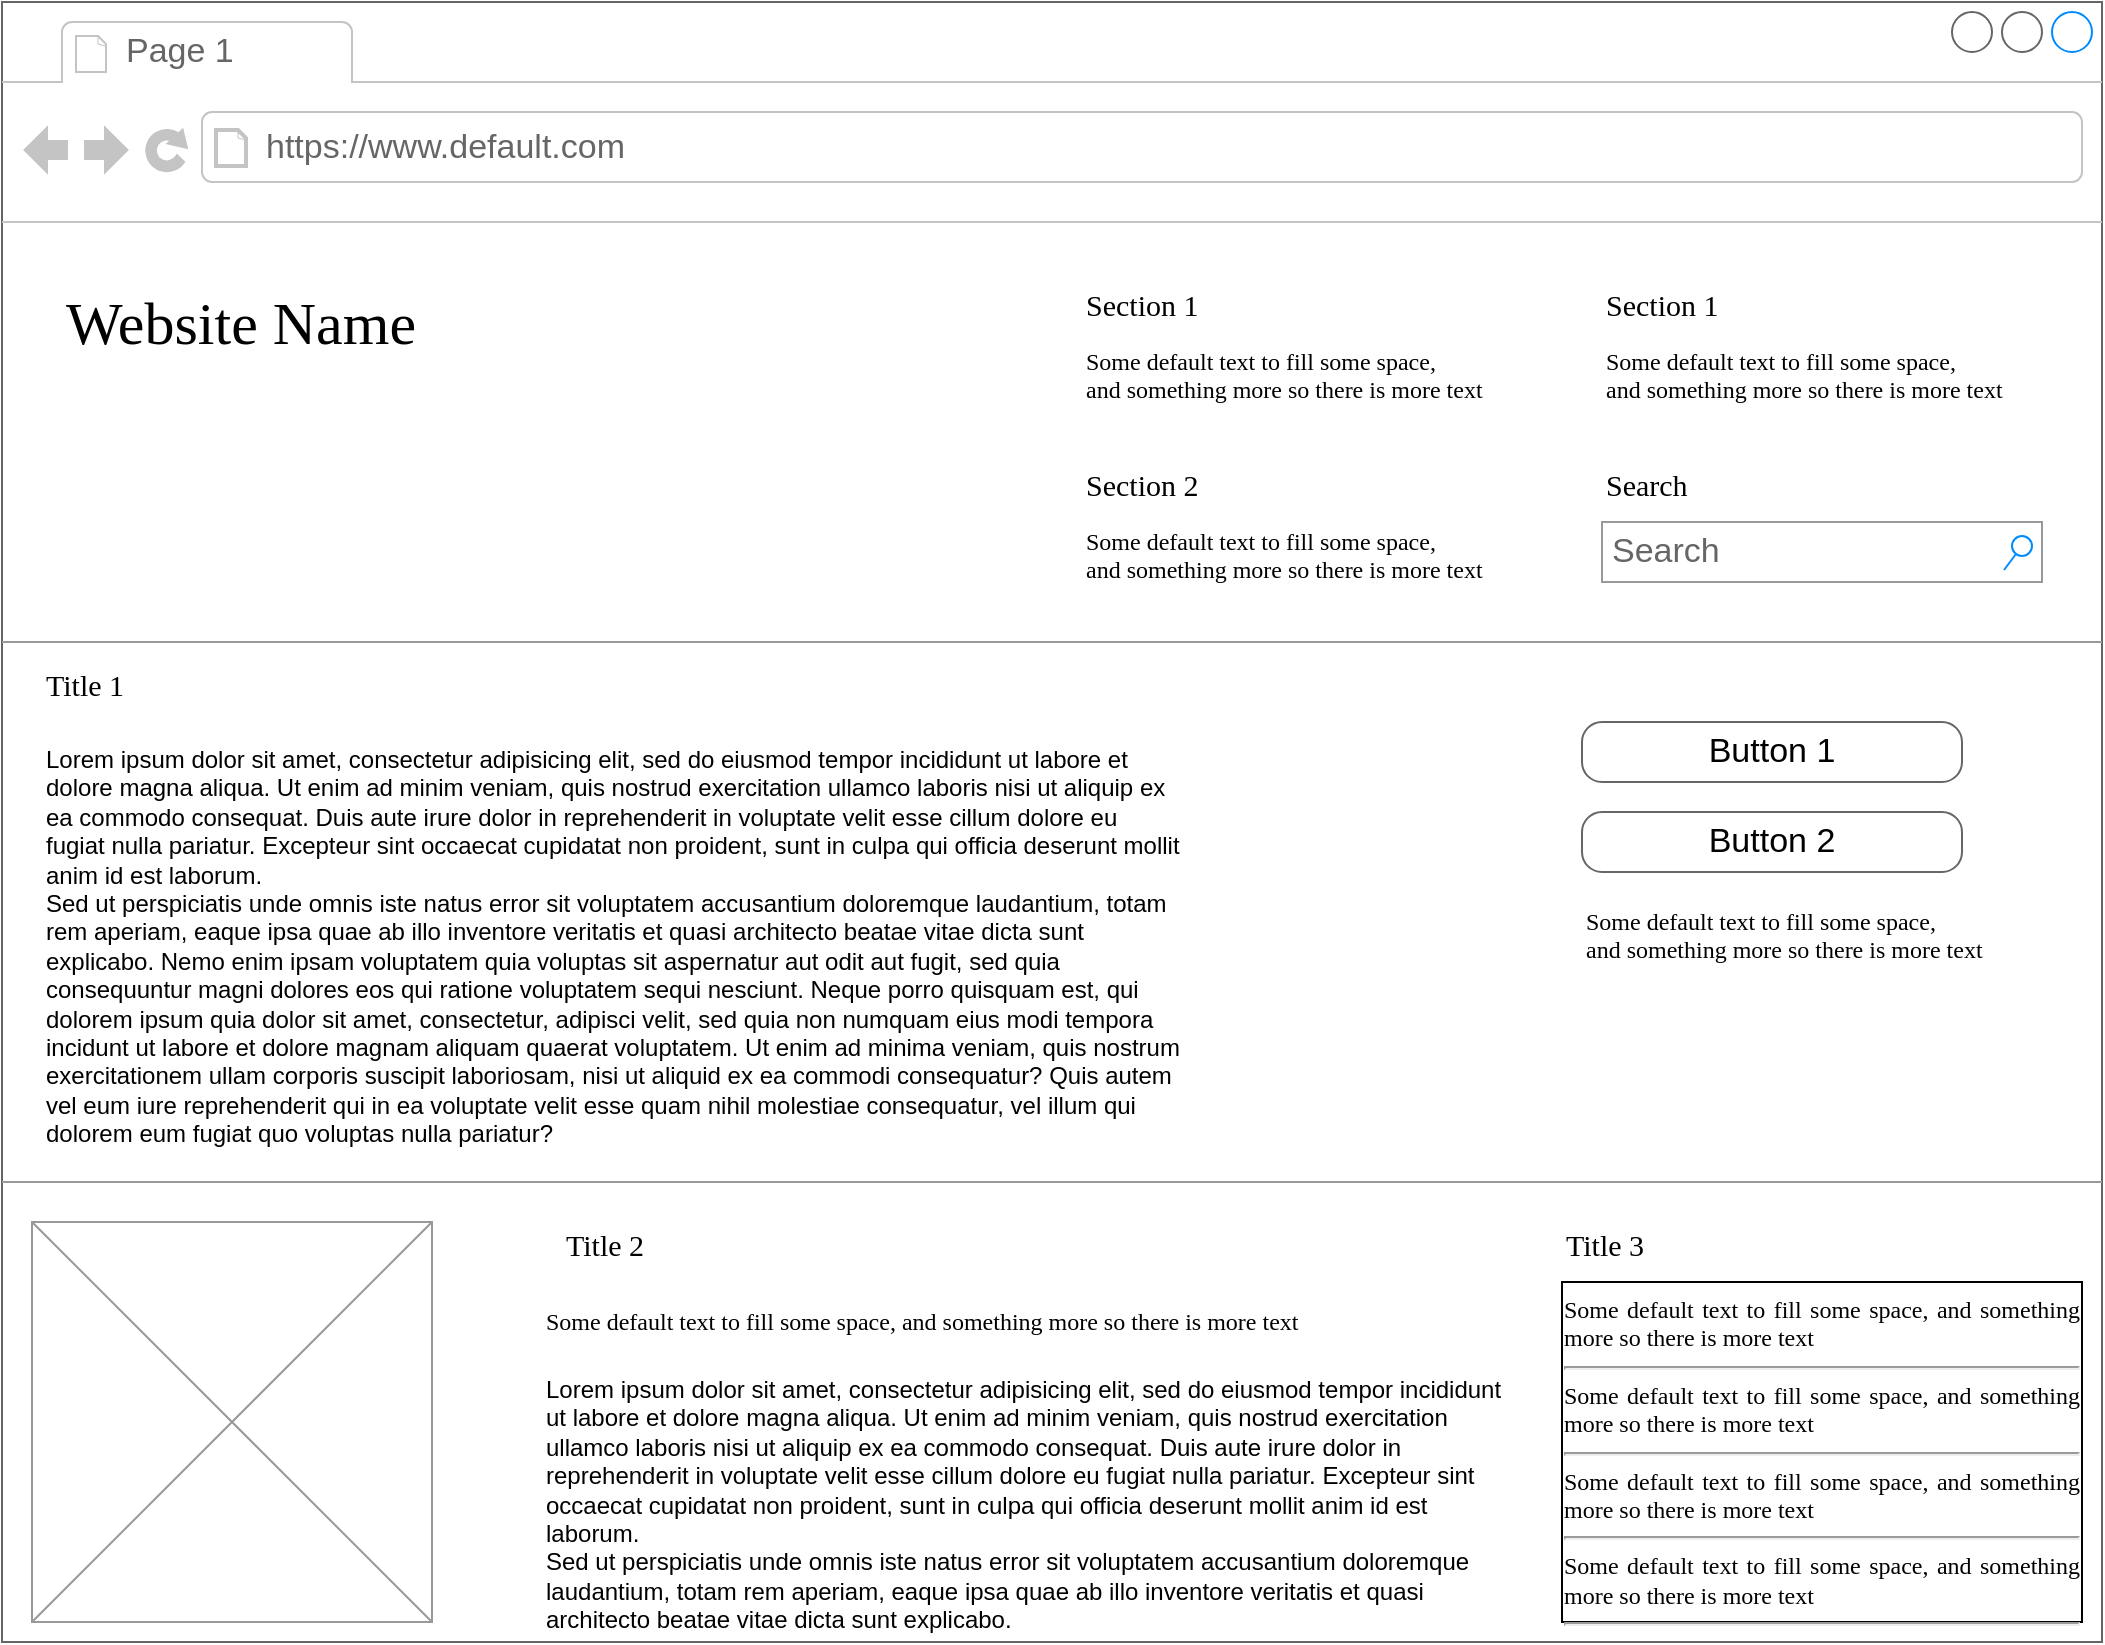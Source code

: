 <mxfile version="24.7.8">
  <diagram name="Page-1" id="2cc2dc42-3aac-f2a9-1cec-7a8b7cbee084">
    <mxGraphModel dx="1408" dy="748" grid="1" gridSize="10" guides="1" tooltips="1" connect="1" arrows="1" fold="1" page="1" pageScale="1" pageWidth="1100" pageHeight="850" background="none" math="0" shadow="0">
      <root>
        <mxCell id="0" />
        <mxCell id="1" parent="0" />
        <mxCell id="7026571954dc6520-1" value="" style="strokeWidth=1;shadow=0;dashed=0;align=center;html=1;shape=mxgraph.mockup.containers.browserWindow;rSize=0;strokeColor=#666666;mainText=,;recursiveResize=0;rounded=0;labelBackgroundColor=none;fontFamily=Verdana;fontSize=12" parent="1" vertex="1">
          <mxGeometry x="30" y="20" width="1050" height="820" as="geometry" />
        </mxCell>
        <mxCell id="7026571954dc6520-2" value="Page 1" style="strokeWidth=1;shadow=0;dashed=0;align=center;html=1;shape=mxgraph.mockup.containers.anchor;fontSize=17;fontColor=#666666;align=left;" parent="7026571954dc6520-1" vertex="1">
          <mxGeometry x="60" y="12" width="110" height="26" as="geometry" />
        </mxCell>
        <mxCell id="7026571954dc6520-3" value="https://www.default.com" style="strokeWidth=1;shadow=0;dashed=0;align=center;html=1;shape=mxgraph.mockup.containers.anchor;rSize=0;fontSize=17;fontColor=#666666;align=left;" parent="7026571954dc6520-1" vertex="1">
          <mxGeometry x="130" y="60" width="250" height="26" as="geometry" />
        </mxCell>
        <mxCell id="7026571954dc6520-4" value="Website Name" style="text;html=1;points=[];align=left;verticalAlign=top;spacingTop=-4;fontSize=30;fontFamily=Verdana" parent="7026571954dc6520-1" vertex="1">
          <mxGeometry x="30" y="140" width="340" height="50" as="geometry" />
        </mxCell>
        <mxCell id="7026571954dc6520-6" value="Section 1" style="text;html=1;points=[];align=left;verticalAlign=top;spacingTop=-4;fontSize=15;fontFamily=Verdana" parent="7026571954dc6520-1" vertex="1">
          <mxGeometry x="540" y="140" width="170" height="30" as="geometry" />
        </mxCell>
        <mxCell id="7026571954dc6520-7" value="Some default text to fill some space, and&amp;nbsp;&lt;span&gt;something more so there is more text&lt;/span&gt;" style="text;html=1;points=[];align=left;verticalAlign=top;spacingTop=-4;fontSize=12;fontFamily=Verdana;whiteSpace=wrap;" parent="7026571954dc6520-1" vertex="1">
          <mxGeometry x="540" y="170" width="240" height="40" as="geometry" />
        </mxCell>
        <mxCell id="7026571954dc6520-8" value="Section 2" style="text;html=1;points=[];align=left;verticalAlign=top;spacingTop=-4;fontSize=15;fontFamily=Verdana" parent="7026571954dc6520-1" vertex="1">
          <mxGeometry x="540" y="230" width="170" height="30" as="geometry" />
        </mxCell>
        <mxCell id="7026571954dc6520-9" value="Some default text to fill some space, and&amp;nbsp;&lt;span&gt;something more so there is more text&lt;/span&gt;" style="text;html=1;points=[];align=left;verticalAlign=top;spacingTop=-4;fontSize=12;fontFamily=Verdana;whiteSpace=wrap;" parent="7026571954dc6520-1" vertex="1">
          <mxGeometry x="540" y="260" width="240" height="40" as="geometry" />
        </mxCell>
        <mxCell id="7026571954dc6520-10" value="Section 1" style="text;html=1;points=[];align=left;verticalAlign=top;spacingTop=-4;fontSize=15;fontFamily=Verdana" parent="7026571954dc6520-1" vertex="1">
          <mxGeometry x="800" y="140" width="170" height="30" as="geometry" />
        </mxCell>
        <mxCell id="7026571954dc6520-11" value="Some default text to fill some space, and&amp;nbsp;&lt;span&gt;something more so there is more text&lt;/span&gt;" style="text;html=1;points=[];align=left;verticalAlign=top;spacingTop=-4;fontSize=12;fontFamily=Verdana;whiteSpace=wrap;" parent="7026571954dc6520-1" vertex="1">
          <mxGeometry x="800" y="170" width="240" height="40" as="geometry" />
        </mxCell>
        <mxCell id="7026571954dc6520-12" value="Search" style="text;html=1;points=[];align=left;verticalAlign=top;spacingTop=-4;fontSize=15;fontFamily=Verdana" parent="7026571954dc6520-1" vertex="1">
          <mxGeometry x="800" y="230" width="170" height="30" as="geometry" />
        </mxCell>
        <mxCell id="7026571954dc6520-14" value="Search" style="strokeWidth=1;shadow=0;dashed=0;align=center;html=1;shape=mxgraph.mockup.forms.searchBox;strokeColor=#999999;mainText=;strokeColor2=#008cff;fontColor=#666666;fontSize=17;align=left;spacingLeft=3;rounded=0;labelBackgroundColor=none;" parent="7026571954dc6520-1" vertex="1">
          <mxGeometry x="800" y="260" width="220" height="30" as="geometry" />
        </mxCell>
        <mxCell id="7026571954dc6520-15" value="" style="verticalLabelPosition=bottom;shadow=0;dashed=0;align=center;html=1;verticalAlign=top;strokeWidth=1;shape=mxgraph.mockup.markup.line;strokeColor=#999999;rounded=0;labelBackgroundColor=none;fillColor=#ffffff;fontFamily=Verdana;fontSize=12;fontColor=#000000;" parent="7026571954dc6520-1" vertex="1">
          <mxGeometry y="310" width="1050" height="20" as="geometry" />
        </mxCell>
        <mxCell id="7026571954dc6520-16" value="Title 1" style="text;html=1;points=[];align=left;verticalAlign=top;spacingTop=-4;fontSize=15;fontFamily=Verdana" parent="7026571954dc6520-1" vertex="1">
          <mxGeometry x="20" y="330" width="170" height="30" as="geometry" />
        </mxCell>
        <mxCell id="7026571954dc6520-17" value="Lorem ipsum dolor sit amet, consectetur adipisicing elit, sed do eiusmod tempor incididunt ut labore et dolore magna aliqua. Ut enim ad minim veniam, quis nostrud exercitation ullamco laboris nisi ut aliquip ex ea commodo consequat. Duis aute irure dolor in reprehenderit in voluptate velit esse cillum dolore eu fugiat nulla pariatur. Excepteur sint occaecat cupidatat non proident, sunt in culpa qui officia deserunt mollit anim id est laborum.&#xa;Sed ut perspiciatis unde omnis iste natus error sit voluptatem accusantium doloremque laudantium, totam rem aperiam, eaque ipsa quae ab illo inventore veritatis et quasi architecto beatae vitae dicta sunt explicabo. Nemo enim ipsam voluptatem quia voluptas sit aspernatur aut odit aut fugit, sed quia consequuntur magni dolores eos qui ratione voluptatem sequi nesciunt. Neque porro quisquam est, qui dolorem ipsum quia dolor sit amet, consectetur, adipisci velit, sed quia non numquam eius modi tempora incidunt ut labore et dolore magnam aliquam quaerat voluptatem. Ut enim ad minima veniam, quis nostrum exercitationem ullam corporis suscipit laboriosam, nisi ut aliquid ex ea commodi consequatur? Quis autem vel eum iure reprehenderit qui in ea voluptate velit esse quam nihil molestiae consequatur, vel illum qui dolorem eum fugiat quo voluptas nulla pariatur?" style="text;spacingTop=-5;whiteSpace=wrap;html=1;align=left;fontSize=12;fontFamily=Helvetica;fillColor=none;strokeColor=none;rounded=0;shadow=1;labelBackgroundColor=none;" parent="7026571954dc6520-1" vertex="1">
          <mxGeometry x="20" y="370" width="570" height="240" as="geometry" />
        </mxCell>
        <mxCell id="7026571954dc6520-18" value="Button 1" style="strokeWidth=1;shadow=0;dashed=0;align=center;html=1;shape=mxgraph.mockup.buttons.button;strokeColor=#666666;mainText=;buttonStyle=round;fontSize=17;fontStyle=0;fillColor=none;whiteSpace=wrap;rounded=0;labelBackgroundColor=none;" parent="7026571954dc6520-1" vertex="1">
          <mxGeometry x="790" y="360" width="190" height="30" as="geometry" />
        </mxCell>
        <mxCell id="7026571954dc6520-19" value="Button 2" style="strokeWidth=1;shadow=0;dashed=0;align=center;html=1;shape=mxgraph.mockup.buttons.button;strokeColor=#666666;mainText=;buttonStyle=round;fontSize=17;fontStyle=0;fillColor=none;whiteSpace=wrap;rounded=0;labelBackgroundColor=none;" parent="7026571954dc6520-1" vertex="1">
          <mxGeometry x="790" y="405" width="190" height="30" as="geometry" />
        </mxCell>
        <mxCell id="7026571954dc6520-20" value="Some default text to fill some space, and&amp;nbsp;&lt;span&gt;something more so there is more text&lt;/span&gt;" style="text;html=1;points=[];align=left;verticalAlign=top;spacingTop=-4;fontSize=12;fontFamily=Verdana;whiteSpace=wrap;" parent="7026571954dc6520-1" vertex="1">
          <mxGeometry x="790" y="450" width="240" height="40" as="geometry" />
        </mxCell>
        <mxCell id="7026571954dc6520-21" value="" style="verticalLabelPosition=bottom;shadow=0;dashed=0;align=center;html=1;verticalAlign=top;strokeWidth=1;shape=mxgraph.mockup.markup.line;strokeColor=#999999;rounded=0;labelBackgroundColor=none;fillColor=#ffffff;fontFamily=Verdana;fontSize=12;fontColor=#000000;" parent="7026571954dc6520-1" vertex="1">
          <mxGeometry y="580" width="1050" height="20" as="geometry" />
        </mxCell>
        <mxCell id="7026571954dc6520-22" value="" style="verticalLabelPosition=bottom;shadow=0;dashed=0;align=center;html=1;verticalAlign=top;strokeWidth=1;shape=mxgraph.mockup.graphics.simpleIcon;strokeColor=#999999;fillColor=#ffffff;rounded=0;labelBackgroundColor=none;fontFamily=Verdana;fontSize=12;fontColor=#000000;" parent="7026571954dc6520-1" vertex="1">
          <mxGeometry x="15" y="610" width="200" height="200" as="geometry" />
        </mxCell>
        <mxCell id="7026571954dc6520-31" value="Title 2" style="text;html=1;points=[];align=left;verticalAlign=top;spacingTop=-4;fontSize=15;fontFamily=Verdana" parent="7026571954dc6520-1" vertex="1">
          <mxGeometry x="280" y="610" width="170" height="30" as="geometry" />
        </mxCell>
        <mxCell id="7026571954dc6520-32" value="Title 3" style="text;html=1;points=[];align=left;verticalAlign=top;spacingTop=-4;fontSize=15;fontFamily=Verdana" parent="7026571954dc6520-1" vertex="1">
          <mxGeometry x="780" y="610" width="170" height="30" as="geometry" />
        </mxCell>
        <mxCell id="7026571954dc6520-33" value="&lt;div style=&quot;text-align: justify&quot;&gt;&lt;span&gt;Some default text to fill some space, and&amp;nbsp;&lt;/span&gt;&lt;span&gt;something more so there is more text&lt;/span&gt;&lt;/div&gt;&lt;div style=&quot;text-align: justify&quot;&gt;&lt;hr id=&quot;null&quot; style=&quot;text-align: justify&quot;&gt;&lt;span&gt;&lt;div style=&quot;text-align: justify&quot;&gt;&lt;span&gt;Some default text to fill some space, and&amp;nbsp;&lt;/span&gt;&lt;span&gt;something more so there is more text&lt;/span&gt;&lt;/div&gt;&lt;/span&gt;&lt;/div&gt;&lt;hr id=&quot;null&quot; style=&quot;text-align: justify&quot;&gt;&lt;span&gt;&lt;div style=&quot;text-align: justify&quot;&gt;&lt;span&gt;Some default text to fill some space, and&amp;nbsp;&lt;/span&gt;&lt;span&gt;something more so there is more text&lt;/span&gt;&lt;/div&gt;&lt;/span&gt;&lt;hr id=&quot;null&quot; style=&quot;text-align: justify&quot;&gt;&lt;span&gt;&lt;div style=&quot;text-align: justify&quot;&gt;&lt;span&gt;Some default text to fill some space, and&amp;nbsp;&lt;/span&gt;&lt;span&gt;something more so there is more text&lt;/span&gt;&lt;/div&gt;&lt;/span&gt;&lt;hr id=&quot;null&quot; style=&quot;text-align: left&quot;&gt;" style="whiteSpace=wrap;html=1;rounded=0;shadow=0;labelBackgroundColor=none;strokeWidth=1;fontFamily=Verdana;fontSize=12;align=center;verticalAlign=top;" parent="7026571954dc6520-1" vertex="1">
          <mxGeometry x="780" y="640" width="260" height="170" as="geometry" />
        </mxCell>
        <mxCell id="7026571954dc6520-34" value="Some default text to fill some space, and&amp;nbsp;&lt;span&gt;something more so there is more text&lt;/span&gt;" style="text;html=1;points=[];align=left;verticalAlign=top;spacingTop=-4;fontSize=12;fontFamily=Verdana;whiteSpace=wrap;" parent="7026571954dc6520-1" vertex="1">
          <mxGeometry x="270" y="650" width="470" height="40" as="geometry" />
        </mxCell>
        <mxCell id="7026571954dc6520-36" value="Lorem ipsum dolor sit amet, consectetur adipisicing elit, sed do eiusmod tempor incididunt ut labore et dolore magna aliqua. Ut enim ad minim veniam, quis nostrud exercitation ullamco laboris nisi ut aliquip ex ea commodo consequat. Duis aute irure dolor in reprehenderit in voluptate velit esse cillum dolore eu fugiat nulla pariatur. Excepteur sint occaecat cupidatat non proident, sunt in culpa qui officia deserunt mollit anim id est laborum.&lt;br&gt;Sed ut perspiciatis unde omnis iste natus error sit voluptatem accusantium doloremque laudantium, totam rem aperiam, eaque ipsa quae ab illo inventore veritatis et quasi architecto beatae vitae dicta sunt explicabo.&amp;nbsp;" style="text;spacingTop=-5;whiteSpace=wrap;html=1;align=left;fontSize=12;fontFamily=Helvetica;fillColor=none;strokeColor=none;rounded=0;shadow=1;labelBackgroundColor=none;" parent="1" vertex="1">
          <mxGeometry x="300" y="705" width="490" height="125" as="geometry" />
        </mxCell>
      </root>
    </mxGraphModel>
  </diagram>
</mxfile>
